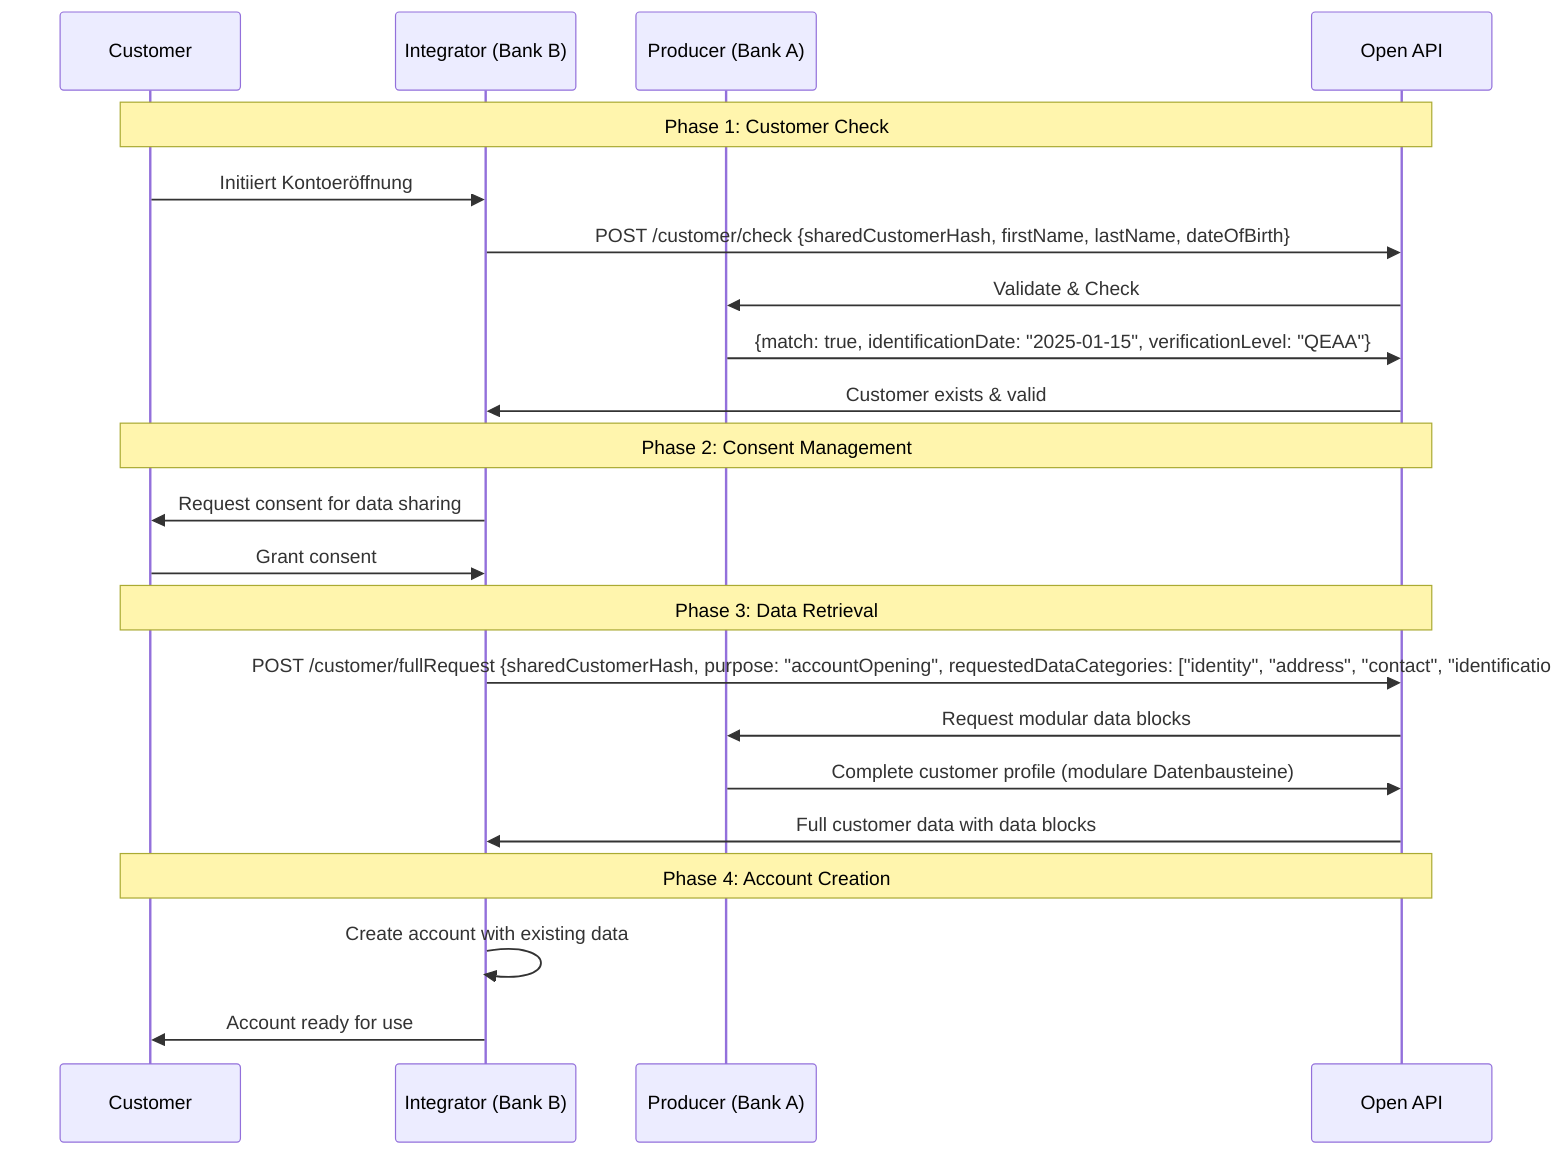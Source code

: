 sequenceDiagram
    participant C as Customer
    participant I as Integrator (Bank B)
    participant P as Producer (Bank A)
    participant API as Open API

    Note over C,API: Phase 1: Customer Check
    C->>I: Initiiert Kontoeröffnung
    I->>API: POST /customer/check {sharedCustomerHash, firstName, lastName, dateOfBirth}
    API->>P: Validate & Check
    P->>API: {match: true, identificationDate: "2025-01-15", verificationLevel: "QEAA"}
    API->>I: Customer exists & valid
    
    Note over C,API: Phase 2: Consent Management  
    I->>C: Request consent for data sharing
    C->>I: Grant consent
    
    Note over C,API: Phase 3: Data Retrieval
    I->>API: POST /customer/fullRequest {sharedCustomerHash, purpose: "accountOpening", requestedDataCategories: ["identity", "address", "contact", "identification", "kyc"]}
    API->>P: Request modular data blocks
    P->>API: Complete customer profile (modulare Datenbausteine)
    API->>I: Full customer data with data blocks
    
    Note over C,API: Phase 4: Account Creation
    I->>I: Create account with existing data
    I->>C: Account ready for use